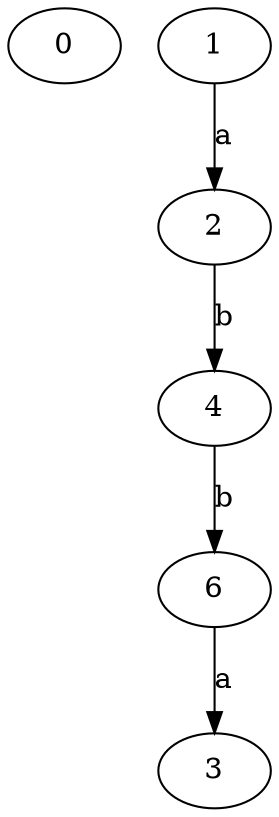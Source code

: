 strict digraph  {
0;
1;
2;
3;
4;
6;
1 -> 2  [label=a];
2 -> 4  [label=b];
4 -> 6  [label=b];
6 -> 3  [label=a];
}

